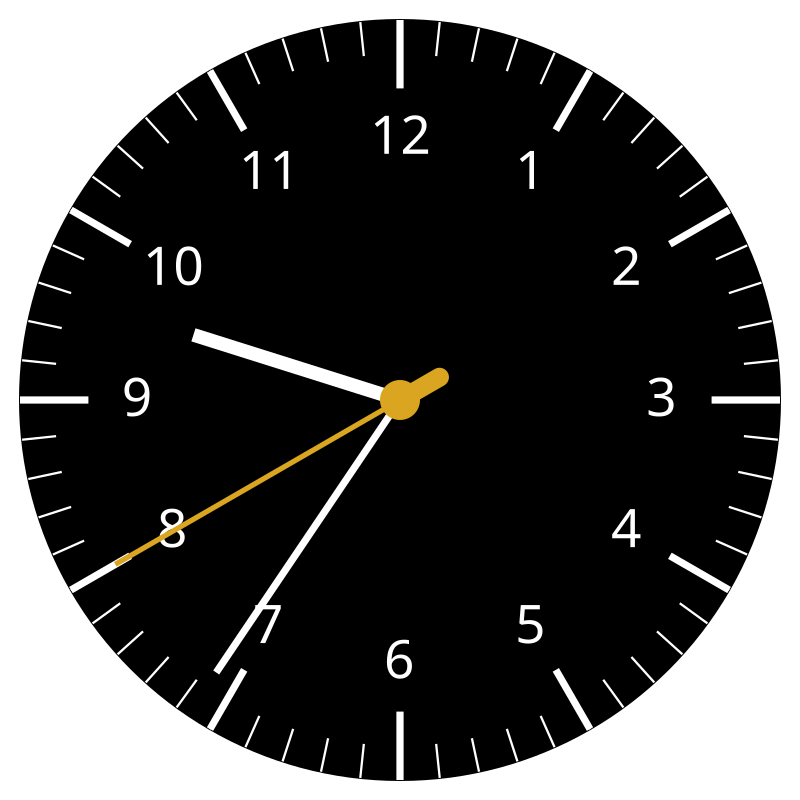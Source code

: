 {
  "$schema": "https://vega.github.io/schema/vega/v5.json",
  "description": "A watch face clock visualization showing the current time.",
  "width": 400,
  "height": 400,
  "signals": [
    {"name": "centerX", "init": "width/2"},
    {"name": "centerY", "init": "height/2"},
    {"name": "radiusRef", "init": "min(width,height)*0.95"},
    {"name": "sizeFactor", "init": "radiusRef/400"},
    {"name": "outerRadius", "init": "radiusRef/2"},
    {"name": "innerRadiusMinutes", "init": "radiusRef/2 - (18 * sizeFactor)"},
    {"name": "innerRadiusHours", "init": "radiusRef/2 - (36 * sizeFactor)"},
    {
      "name": "currentDate",
      "init": "now()",
      "on": [{"events": {"type": "timer", "throttle": 10}, "update": "now()"}]
    },
    {
      "name": "currentHour",
      "init": "hours(currentDate)+minutes(currentDate)/60",
      "on": [
        {
          "events": {"signal": "currentDate"},
          "update": "hours(currentDate)+minutes(currentDate)/60"
        }
      ]
    },
    {
      "name": "currentMinute",
      "init": "minutes(currentDate)+seconds(currentDate)/60",
      "on": [
        {
          "events": {"signal": "currentDate"},
          "update": "minutes(currentDate)+seconds(currentDate)/60"
        }
      ]
    },
    {
      "name": "currentSecond",
      "init": "seconds(currentDate)",
      "on": [
        {"events": {"signal": "currentDate"}, "update": "seconds(currentDate)+milliseconds(currentDate)/1000"}
      ]
    }
  ],
  "data": [
    {
      "name": "hours",
      "transform": [
        {"type": "sequence", "start": 0, "stop": 12, "step": 1, "as": "hour"},
        {
          "type": "formula",
          "expr": "centerX - cos(PI/2 + (datum.hour * PI/6)) * outerRadius",
          "as": "x"
        },
        {
          "type": "formula",
          "expr": "centerY - sin(PI/2 + (datum.hour * PI/6)) * outerRadius",
          "as": "y"
        },
        {
          "type": "formula",
          "expr": "centerX - cos(PI/2 + (datum.hour * PI/6)) * innerRadiusHours",
          "as": "x2"
        },
        {
          "type": "formula",
          "expr": "centerY - sin(PI/2 + (datum.hour * PI/6)) * innerRadiusHours",
          "as": "y2"
        },
        {
          "type": "formula",
          "expr": "centerX - cos(PI/2 + (datum.hour * PI/6)) * (innerRadiusHours - 26 * max(sizeFactor, 0.4))",
          "as": "xHour"
        },
        {
          "type": "formula",
          "expr": "centerY - sin(PI/2 + (datum.hour * PI/6)) * (innerRadiusHours - 26 * max(sizeFactor, 0.4))",
          "as": "yHour"
        }
      ]
    },
    {
      "name": "minutes",
      "transform": [
        {"type": "sequence", "start": 0, "stop": 60, "step": 1, "as": "minute"},
        {
          "type": "formula",
          "expr": "centerX - cos(PI/2 + (datum.minute * PI/30)) * outerRadius",
          "as": "x"
        },
        {
          "type": "formula",
          "expr": "centerY - sin(PI/2 + (datum.minute * PI/30)) * outerRadius",
          "as": "y"
        },
        {
          "type": "formula",
          "expr": "centerX - cos(PI/2 + (datum.minute * PI/30)) * innerRadiusMinutes",
          "as": "x2"
        },
        {
          "type": "formula",
          "expr": "centerY - sin(PI/2 + (datum.minute * PI/30)) * innerRadiusMinutes",
          "as": "y2"
        }
      ]
    }
  ],
  "scales": [
    {
      "name": "hourScale",
      "domain": {"data": "hours", "field": "hour"},
      "range": [0, {"signal": "2*PI"}]
    },
    {
      "name": "minutesScale",
      "domain": {"data": "minutes", "field": "minute"},
      "range": [0, {"signal": "2*PI"}]
    }
  ],
  "marks": [
    {
      "type": "arc",
      "encode": {
        "enter": {
          "x": {"signal": "centerX"},
          "y": {"signal": "centerY"},
          "startAngle": {"value": 0},
          "endAngle": {"signal": "2*PI"},
          "outerRadius": {"signal": "outerRadius"},
          "fill": {"value": "black"},
          "stroke": {"value": "black"}
        }
      }
    },
    {
      "type": "rule",
      "from": {"data": "minutes"},
      "encode": {
        "enter": {
          "x": {"field": "x"},
          "y": {"field": "y"},
          "x2": {"field": "x2"},
          "y2": {"field": "y2"},
          "strokeWidth": {"signal": "pow(2*sizeFactor, 0.2)"},
          "stroke": {"value": "white"}
        }
      }
    },
    {
      "type": "rule",
      "from": {"data": "hours"},
      "encode": {
        "enter": {
          "size": {"signal": "pow(2*sizeFactor, 4)"},
          "x": {"field": "x"},
          "y": {"field": "y"},
          "x2": {"field": "x2"},
          "y2": {"field": "y2"},
          "strokeWidth": {"signal": "pow(2*sizeFactor, 2)"},
          "stroke": {"value": "white"}
        }
      }
    },
    {
      "type": "text",
      "from": {"data": "hours"},
      "encode": {
        "enter": {
          "x": {"field": "xHour"},
          "y": {"field": "yHour"},
          "align": {"value": "center"},
          "fill": {"value": "white"},
          "baseline": {"value": "middle"},
          "text": {"signal": "datum.hour === 0 ? 12 : datum.hour"},
          "fontSize": {"signal": "28*max(sizeFactor, 0.4)"},
          "fontWeight": {"value": "100"}
        }
      }
    },
    {
      "type": "rule",
      "encode": {
        "enter": {
          "x": {"signal": "centerX"},
          "y": {"signal": "centerY"},
          "stroke": {"value": "white"},
          "strokeWidth": {"signal": "pow(2*sizeFactor, 3)"}
        },
        "update": {
          "x2": {"signal": "centerX - cos(PI/2 + (currentHour * PI/6)) * (innerRadiusHours - (50 * sizeFactor))"},
          "y2": {"signal": "centerY - sin(PI/2 + (currentHour * PI/6)) * (innerRadiusHours - (50 * sizeFactor))"}
        }
      }
    },
    {
      "type": "rule",
      "encode": {
        "enter": {
          "x": {"signal": "centerX"},
          "y": {"signal": "centerY"},
          "stroke": {"value": "white"},
          "strokeWidth": {"signal": "pow(2*sizeFactor, 2)"}
        },
        "update": {
          "x2": {"signal": "centerX - cos(PI/2 + (currentMinute * PI/30)) * (innerRadiusHours + (innerRadiusMinutes-innerRadiusHours)/2)"},
          "y2": {"signal": "centerY - sin(PI/2 + (currentMinute * PI/30)) * (innerRadiusHours + (innerRadiusMinutes-innerRadiusHours)/2)"}
        }
      }
    },
    {
      "type": "rule",
      "encode": {
        "enter": {
          "x": {"signal": "centerX"},
          "y": {"signal": "centerY"},
          "stroke": {"value": "goldenrod"},
          "strokeWidth": {"signal": "pow(2*sizeFactor, 1.5)"}
        },
        "update": {
          "x2": {"signal": "centerX - cos(PI/2 + (currentSecond * PI/30)) * (innerRadiusHours + (innerRadiusMinutes-innerRadiusHours)/2)"},
          "y2": {"signal": "centerY - sin(PI/2 + (currentSecond * PI/30)) * (innerRadiusHours + (innerRadiusMinutes-innerRadiusHours)/2)"}
        }
      }
    },
    {
      "type": "rule",
      "encode": {
        "enter": {
          "x": {"signal": "centerX"},
          "y": {"signal": "centerY"},
          "stroke": {"value": "goldenrod"},
          "strokeWidth": {"signal": "pow(2*sizeFactor, 3.5)"},
          "strokeCap": {"value": "round"}
        },
        "update": {
          "x2": {"signal": "centerX - cos(PI*3/2 + (currentSecond * PI/30)) * (24 * sizeFactor)"},
          "y2": {"signal": "centerY - sin(PI*3/2 + (currentSecond * PI/30)) * (24 * sizeFactor)"}
        }
      }
    },
    {
      "type": "arc",
      "encode": {
        "enter": {
          "x": {"signal": "centerX"},
          "y": {"signal": "centerY"},
          "startAngle": {"value": 0},
          "endAngle": {"signal": "2*PI"},
          "outerRadius": {"signal": "10*sizeFactor"},
          "fill": {"value": "goldenrod"},
          "stroke": {"value": "goldenrod"},
          "zIndex": {"value": 1}
        }
      }
    }
  ]
}
